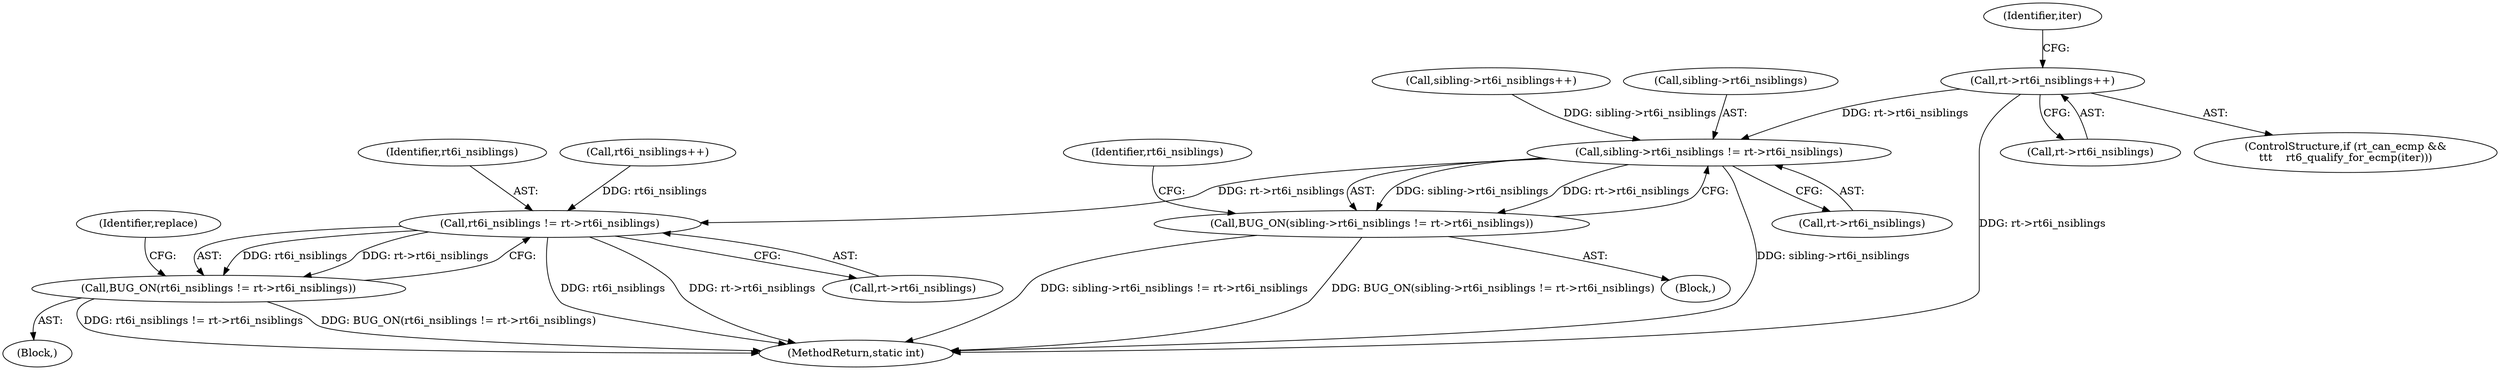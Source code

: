 digraph "0_linux_307f2fb95e9b96b3577916e73d92e104f8f26494@pointer" {
"1000282" [label="(Call,rt->rt6i_nsiblings++)"];
"1000369" [label="(Call,sibling->rt6i_nsiblings != rt->rt6i_nsiblings)"];
"1000368" [label="(Call,BUG_ON(sibling->rt6i_nsiblings != rt->rt6i_nsiblings))"];
"1000379" [label="(Call,rt6i_nsiblings != rt->rt6i_nsiblings)"];
"1000378" [label="(Call,BUG_ON(rt6i_nsiblings != rt->rt6i_nsiblings))"];
"1000364" [label="(Call,sibling->rt6i_nsiblings++)"];
"1000522" [label="(MethodReturn,static int)"];
"1000381" [label="(Call,rt->rt6i_nsiblings)"];
"1000370" [label="(Call,sibling->rt6i_nsiblings)"];
"1000380" [label="(Identifier,rt6i_nsiblings)"];
"1000369" [label="(Call,sibling->rt6i_nsiblings != rt->rt6i_nsiblings)"];
"1000283" [label="(Call,rt->rt6i_nsiblings)"];
"1000277" [label="(ControlStructure,if (rt_can_ecmp &&\n\t\t\t    rt6_qualify_for_ecmp(iter)))"];
"1000282" [label="(Call,rt->rt6i_nsiblings++)"];
"1000377" [label="(Identifier,rt6i_nsiblings)"];
"1000368" [label="(Call,BUG_ON(sibling->rt6i_nsiblings != rt->rt6i_nsiblings))"];
"1000386" [label="(Identifier,replace)"];
"1000373" [label="(Call,rt->rt6i_nsiblings)"];
"1000363" [label="(Block,)"];
"1000319" [label="(Block,)"];
"1000379" [label="(Call,rt6i_nsiblings != rt->rt6i_nsiblings)"];
"1000376" [label="(Call,rt6i_nsiblings++)"];
"1000378" [label="(Call,BUG_ON(rt6i_nsiblings != rt->rt6i_nsiblings))"];
"1000289" [label="(Identifier,iter)"];
"1000282" -> "1000277"  [label="AST: "];
"1000282" -> "1000283"  [label="CFG: "];
"1000283" -> "1000282"  [label="AST: "];
"1000289" -> "1000282"  [label="CFG: "];
"1000282" -> "1000522"  [label="DDG: rt->rt6i_nsiblings"];
"1000282" -> "1000369"  [label="DDG: rt->rt6i_nsiblings"];
"1000369" -> "1000368"  [label="AST: "];
"1000369" -> "1000373"  [label="CFG: "];
"1000370" -> "1000369"  [label="AST: "];
"1000373" -> "1000369"  [label="AST: "];
"1000368" -> "1000369"  [label="CFG: "];
"1000369" -> "1000522"  [label="DDG: sibling->rt6i_nsiblings"];
"1000369" -> "1000368"  [label="DDG: sibling->rt6i_nsiblings"];
"1000369" -> "1000368"  [label="DDG: rt->rt6i_nsiblings"];
"1000364" -> "1000369"  [label="DDG: sibling->rt6i_nsiblings"];
"1000369" -> "1000379"  [label="DDG: rt->rt6i_nsiblings"];
"1000368" -> "1000363"  [label="AST: "];
"1000377" -> "1000368"  [label="CFG: "];
"1000368" -> "1000522"  [label="DDG: sibling->rt6i_nsiblings != rt->rt6i_nsiblings"];
"1000368" -> "1000522"  [label="DDG: BUG_ON(sibling->rt6i_nsiblings != rt->rt6i_nsiblings)"];
"1000379" -> "1000378"  [label="AST: "];
"1000379" -> "1000381"  [label="CFG: "];
"1000380" -> "1000379"  [label="AST: "];
"1000381" -> "1000379"  [label="AST: "];
"1000378" -> "1000379"  [label="CFG: "];
"1000379" -> "1000522"  [label="DDG: rt6i_nsiblings"];
"1000379" -> "1000522"  [label="DDG: rt->rt6i_nsiblings"];
"1000379" -> "1000378"  [label="DDG: rt6i_nsiblings"];
"1000379" -> "1000378"  [label="DDG: rt->rt6i_nsiblings"];
"1000376" -> "1000379"  [label="DDG: rt6i_nsiblings"];
"1000378" -> "1000319"  [label="AST: "];
"1000386" -> "1000378"  [label="CFG: "];
"1000378" -> "1000522"  [label="DDG: rt6i_nsiblings != rt->rt6i_nsiblings"];
"1000378" -> "1000522"  [label="DDG: BUG_ON(rt6i_nsiblings != rt->rt6i_nsiblings)"];
}
